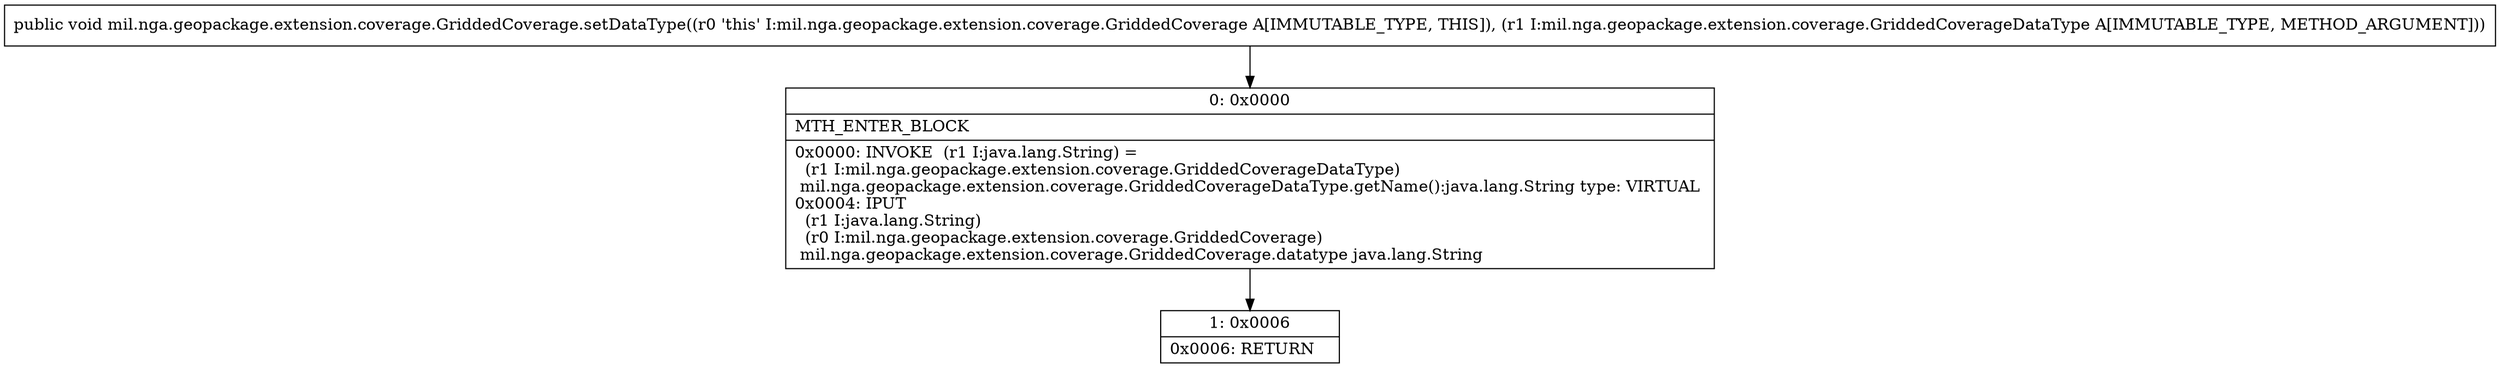 digraph "CFG formil.nga.geopackage.extension.coverage.GriddedCoverage.setDataType(Lmil\/nga\/geopackage\/extension\/coverage\/GriddedCoverageDataType;)V" {
Node_0 [shape=record,label="{0\:\ 0x0000|MTH_ENTER_BLOCK\l|0x0000: INVOKE  (r1 I:java.lang.String) = \l  (r1 I:mil.nga.geopackage.extension.coverage.GriddedCoverageDataType)\l mil.nga.geopackage.extension.coverage.GriddedCoverageDataType.getName():java.lang.String type: VIRTUAL \l0x0004: IPUT  \l  (r1 I:java.lang.String)\l  (r0 I:mil.nga.geopackage.extension.coverage.GriddedCoverage)\l mil.nga.geopackage.extension.coverage.GriddedCoverage.datatype java.lang.String \l}"];
Node_1 [shape=record,label="{1\:\ 0x0006|0x0006: RETURN   \l}"];
MethodNode[shape=record,label="{public void mil.nga.geopackage.extension.coverage.GriddedCoverage.setDataType((r0 'this' I:mil.nga.geopackage.extension.coverage.GriddedCoverage A[IMMUTABLE_TYPE, THIS]), (r1 I:mil.nga.geopackage.extension.coverage.GriddedCoverageDataType A[IMMUTABLE_TYPE, METHOD_ARGUMENT])) }"];
MethodNode -> Node_0;
Node_0 -> Node_1;
}

